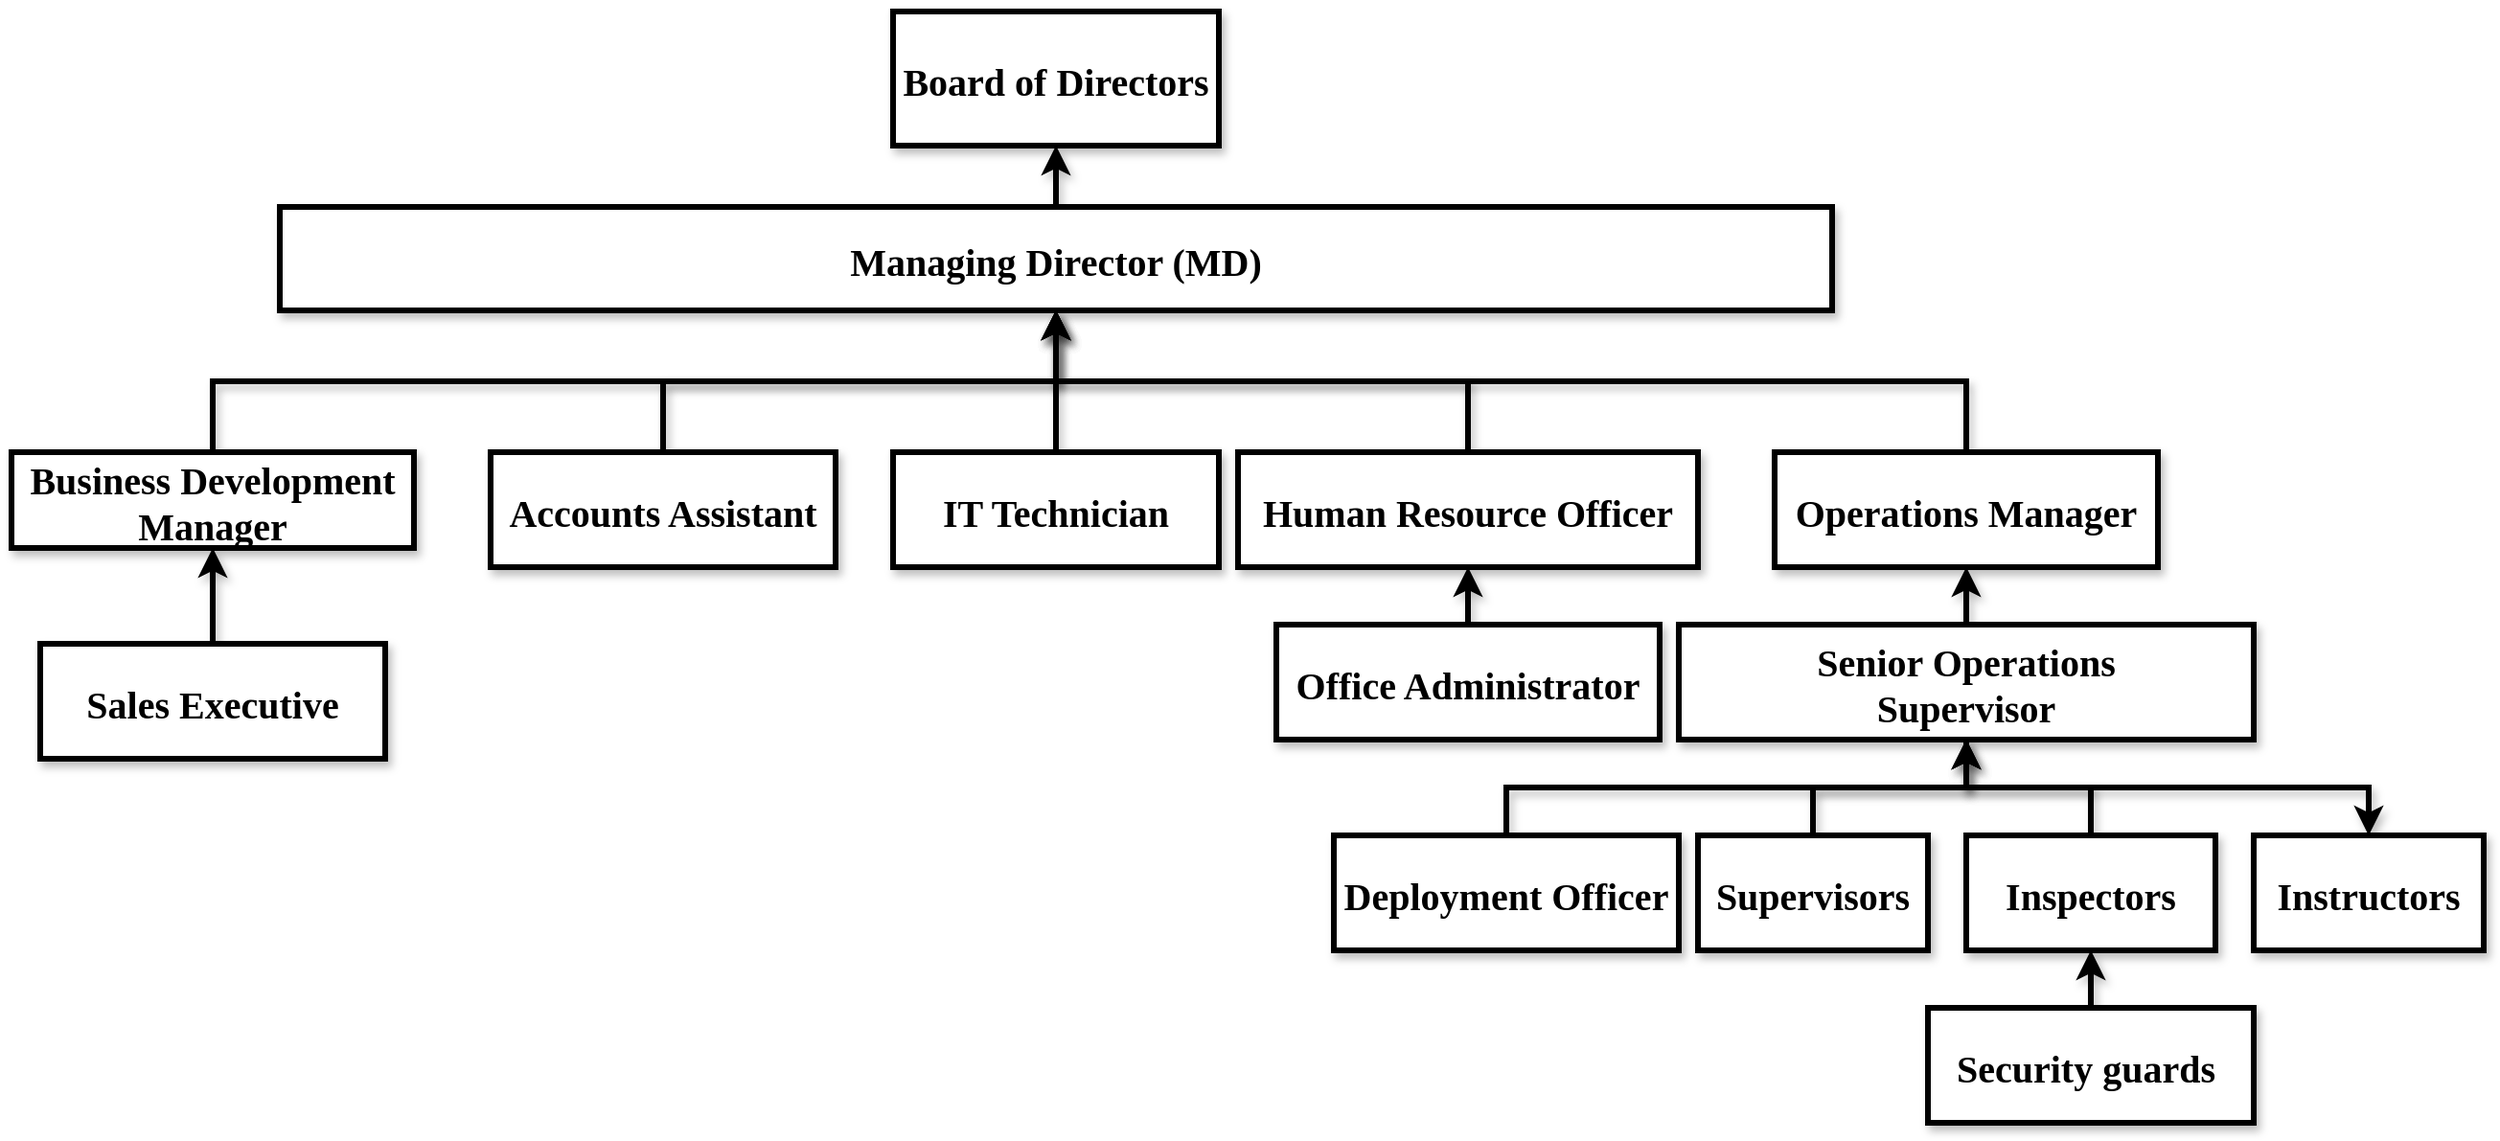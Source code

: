 <mxfile version="26.0.16">
  <diagram name="Page-1" id="AJRmofzPEsTIlUFj2CXO">
    <mxGraphModel dx="1730" dy="460" grid="1" gridSize="10" guides="1" tooltips="1" connect="1" arrows="1" fold="1" page="1" pageScale="1" pageWidth="850" pageHeight="1100" math="0" shadow="0">
      <root>
        <mxCell id="0" />
        <mxCell id="1" parent="0" />
        <mxCell id="A1Uzxhxm5-m14l__Z3a2-18" value="" style="edgeStyle=orthogonalEdgeStyle;rounded=0;orthogonalLoop=1;jettySize=auto;fontStyle=1;shadow=1;fontSize=20;fontFamily=Times New Roman;textShadow=0;labelBorderColor=none;strokeWidth=3;" edge="1" parent="1" source="3" target="A1Uzxhxm5-m14l__Z3a2-17">
          <mxGeometry relative="1" as="geometry" />
        </mxCell>
        <mxCell id="A1Uzxhxm5-m14l__Z3a2-23" value="" style="edgeStyle=orthogonalEdgeStyle;rounded=0;orthogonalLoop=1;jettySize=auto;fontStyle=1;shadow=1;fontSize=20;fontFamily=Times New Roman;textShadow=0;labelBorderColor=none;strokeWidth=3;" edge="1" parent="1" source="A1Uzxhxm5-m14l__Z3a2-22" target="3">
          <mxGeometry relative="1" as="geometry" />
        </mxCell>
        <mxCell id="A1Uzxhxm5-m14l__Z3a2-26" value="" style="edgeStyle=orthogonalEdgeStyle;rounded=0;orthogonalLoop=1;jettySize=auto;fontStyle=1;shadow=1;fontSize=20;fontFamily=Times New Roman;textShadow=0;labelBorderColor=none;strokeWidth=3;" edge="1" parent="1" source="A1Uzxhxm5-m14l__Z3a2-25" target="3">
          <mxGeometry relative="1" as="geometry" />
        </mxCell>
        <mxCell id="A1Uzxhxm5-m14l__Z3a2-28" value="" style="edgeStyle=orthogonalEdgeStyle;rounded=0;orthogonalLoop=1;jettySize=auto;fontStyle=1;shadow=1;fontSize=20;fontFamily=Times New Roman;textShadow=0;labelBorderColor=none;strokeWidth=3;" edge="1" parent="1" source="A1Uzxhxm5-m14l__Z3a2-27" target="3">
          <mxGeometry relative="1" as="geometry" />
        </mxCell>
        <mxCell id="A1Uzxhxm5-m14l__Z3a2-33" value="" style="edgeStyle=orthogonalEdgeStyle;rounded=0;orthogonalLoop=1;jettySize=auto;fontStyle=1;shadow=1;fontSize=20;fontFamily=Times New Roman;textShadow=0;labelBorderColor=none;strokeWidth=3;" edge="1" parent="1" source="A1Uzxhxm5-m14l__Z3a2-32" target="3">
          <mxGeometry relative="1" as="geometry" />
        </mxCell>
        <mxCell id="A1Uzxhxm5-m14l__Z3a2-37" value="" style="edgeStyle=orthogonalEdgeStyle;rounded=0;orthogonalLoop=1;jettySize=auto;fontStyle=1;shadow=1;fontSize=20;fontFamily=Times New Roman;textShadow=0;labelBorderColor=none;strokeWidth=3;" edge="1" parent="1" source="A1Uzxhxm5-m14l__Z3a2-36" target="3">
          <mxGeometry relative="1" as="geometry" />
        </mxCell>
        <mxCell id="3" value="Managing Director (MD)" style="strokeWidth=3;fontStyle=1;shadow=1;fontSize=20;fontFamily=Times New Roman;textShadow=0;labelBorderColor=none;" parent="1" vertex="1">
          <mxGeometry x="-30" y="112" width="810" height="54" as="geometry" />
        </mxCell>
        <mxCell id="A1Uzxhxm5-m14l__Z3a2-17" value="Board of Directors" style="strokeWidth=3;fontStyle=1;shadow=1;fontSize=20;fontFamily=Times New Roman;textShadow=0;labelBorderColor=none;" vertex="1" parent="1">
          <mxGeometry x="290" y="10" width="170" height="70" as="geometry" />
        </mxCell>
        <mxCell id="A1Uzxhxm5-m14l__Z3a2-22" value="Accounts Assistant" style="strokeWidth=3;fontStyle=1;shadow=1;fontSize=20;fontFamily=Times New Roman;textShadow=0;labelBorderColor=none;" vertex="1" parent="1">
          <mxGeometry x="80" y="240" width="180" height="60" as="geometry" />
        </mxCell>
        <mxCell id="A1Uzxhxm5-m14l__Z3a2-25" value="IT Technician" style="strokeWidth=3;fontStyle=1;shadow=1;fontSize=20;fontFamily=Times New Roman;textShadow=0;labelBorderColor=none;" vertex="1" parent="1">
          <mxGeometry x="290" y="240" width="170" height="60" as="geometry" />
        </mxCell>
        <mxCell id="A1Uzxhxm5-m14l__Z3a2-31" value="" style="edgeStyle=orthogonalEdgeStyle;rounded=0;orthogonalLoop=1;jettySize=auto;fontStyle=1;shadow=1;fontSize=20;fontFamily=Times New Roman;textShadow=0;labelBorderColor=none;strokeWidth=3;" edge="1" parent="1" source="A1Uzxhxm5-m14l__Z3a2-30" target="A1Uzxhxm5-m14l__Z3a2-27">
          <mxGeometry relative="1" as="geometry" />
        </mxCell>
        <mxCell id="A1Uzxhxm5-m14l__Z3a2-27" value="Human Resource Officer" style="strokeWidth=3;fontStyle=1;shadow=1;fontSize=20;fontFamily=Times New Roman;textShadow=0;labelBorderColor=none;" vertex="1" parent="1">
          <mxGeometry x="470" y="240" width="240" height="60" as="geometry" />
        </mxCell>
        <mxCell id="A1Uzxhxm5-m14l__Z3a2-30" value="Office Administrator" style="strokeWidth=3;fontStyle=1;shadow=1;fontSize=20;fontFamily=Times New Roman;textShadow=0;labelBorderColor=none;" vertex="1" parent="1">
          <mxGeometry x="490" y="330" width="200" height="60" as="geometry" />
        </mxCell>
        <mxCell id="A1Uzxhxm5-m14l__Z3a2-35" value="" style="edgeStyle=orthogonalEdgeStyle;rounded=0;orthogonalLoop=1;jettySize=auto;fontStyle=1;shadow=1;fontSize=20;fontFamily=Times New Roman;textShadow=0;labelBorderColor=none;strokeWidth=3;" edge="1" parent="1" source="A1Uzxhxm5-m14l__Z3a2-34" target="A1Uzxhxm5-m14l__Z3a2-32">
          <mxGeometry relative="1" as="geometry" />
        </mxCell>
        <mxCell id="A1Uzxhxm5-m14l__Z3a2-32" value="Business Development&#xa;Manager" style="strokeWidth=3;fontStyle=1;shadow=1;fontSize=20;fontFamily=Times New Roman;textShadow=0;labelBorderColor=none;" vertex="1" parent="1">
          <mxGeometry x="-170" y="240" width="210" height="50" as="geometry" />
        </mxCell>
        <mxCell id="A1Uzxhxm5-m14l__Z3a2-34" value="Sales Executive" style="strokeWidth=3;fontStyle=1;shadow=1;fontSize=20;fontFamily=Times New Roman;textShadow=0;labelBorderColor=none;" vertex="1" parent="1">
          <mxGeometry x="-155" y="340" width="180" height="60" as="geometry" />
        </mxCell>
        <mxCell id="A1Uzxhxm5-m14l__Z3a2-39" value="" style="edgeStyle=orthogonalEdgeStyle;rounded=0;orthogonalLoop=1;jettySize=auto;fontStyle=1;shadow=1;fontSize=20;fontFamily=Times New Roman;textShadow=0;labelBorderColor=none;strokeWidth=3;" edge="1" parent="1" source="A1Uzxhxm5-m14l__Z3a2-38" target="A1Uzxhxm5-m14l__Z3a2-36">
          <mxGeometry relative="1" as="geometry" />
        </mxCell>
        <mxCell id="A1Uzxhxm5-m14l__Z3a2-36" value="Operations Manager" style="strokeWidth=3;fontStyle=1;shadow=1;fontSize=20;fontFamily=Times New Roman;textShadow=0;labelBorderColor=none;" vertex="1" parent="1">
          <mxGeometry x="750" y="240" width="200" height="60" as="geometry" />
        </mxCell>
        <mxCell id="A1Uzxhxm5-m14l__Z3a2-41" value="" style="edgeStyle=orthogonalEdgeStyle;rounded=0;orthogonalLoop=1;jettySize=auto;fontStyle=1;shadow=1;fontSize=20;fontFamily=Times New Roman;textShadow=0;labelBorderColor=none;strokeWidth=3;" edge="1" parent="1" source="A1Uzxhxm5-m14l__Z3a2-40" target="A1Uzxhxm5-m14l__Z3a2-38">
          <mxGeometry relative="1" as="geometry" />
        </mxCell>
        <mxCell id="A1Uzxhxm5-m14l__Z3a2-45" value="" style="edgeStyle=orthogonalEdgeStyle;rounded=0;orthogonalLoop=1;jettySize=auto;fontStyle=1;shadow=1;fontSize=20;fontFamily=Times New Roman;textShadow=0;labelBorderColor=none;strokeWidth=3;" edge="1" parent="1" source="A1Uzxhxm5-m14l__Z3a2-44" target="A1Uzxhxm5-m14l__Z3a2-38">
          <mxGeometry relative="1" as="geometry" />
        </mxCell>
        <mxCell id="A1Uzxhxm5-m14l__Z3a2-47" value="" style="edgeStyle=orthogonalEdgeStyle;rounded=0;orthogonalLoop=1;jettySize=auto;fontStyle=1;shadow=1;fontSize=20;fontFamily=Times New Roman;textShadow=0;labelBorderColor=none;strokeWidth=3;" edge="1" parent="1" source="A1Uzxhxm5-m14l__Z3a2-46" target="A1Uzxhxm5-m14l__Z3a2-38">
          <mxGeometry relative="1" as="geometry" />
        </mxCell>
        <mxCell id="A1Uzxhxm5-m14l__Z3a2-49" value="" style="edgeStyle=orthogonalEdgeStyle;rounded=0;orthogonalLoop=1;jettySize=auto;fontStyle=1;shadow=1;fontSize=20;fontFamily=Times New Roman;textShadow=0;labelBorderColor=none;strokeWidth=3;" edge="1" parent="1" source="A1Uzxhxm5-m14l__Z3a2-38" target="A1Uzxhxm5-m14l__Z3a2-48">
          <mxGeometry relative="1" as="geometry" />
        </mxCell>
        <mxCell id="A1Uzxhxm5-m14l__Z3a2-38" value="Senior Operations&#xa;Supervisor" style="strokeWidth=3;fontStyle=1;shadow=1;fontSize=20;fontFamily=Times New Roman;textShadow=0;labelBorderColor=none;" vertex="1" parent="1">
          <mxGeometry x="700" y="330" width="300" height="60" as="geometry" />
        </mxCell>
        <mxCell id="A1Uzxhxm5-m14l__Z3a2-40" value="Deployment Officer" style="strokeWidth=3;fontStyle=1;shadow=1;fontSize=20;fontFamily=Times New Roman;textShadow=0;labelBorderColor=none;" vertex="1" parent="1">
          <mxGeometry x="520" y="440" width="180" height="60" as="geometry" />
        </mxCell>
        <mxCell id="A1Uzxhxm5-m14l__Z3a2-51" value="" style="edgeStyle=orthogonalEdgeStyle;rounded=0;orthogonalLoop=1;jettySize=auto;fontStyle=1;shadow=1;fontSize=20;fontFamily=Times New Roman;textShadow=0;labelBorderColor=none;strokeWidth=3;" edge="1" parent="1" source="A1Uzxhxm5-m14l__Z3a2-50" target="A1Uzxhxm5-m14l__Z3a2-44">
          <mxGeometry relative="1" as="geometry" />
        </mxCell>
        <mxCell id="A1Uzxhxm5-m14l__Z3a2-44" value="Inspectors" style="strokeWidth=3;fontStyle=1;shadow=1;fontSize=20;fontFamily=Times New Roman;textShadow=0;labelBorderColor=none;" vertex="1" parent="1">
          <mxGeometry x="850" y="440" width="130" height="60" as="geometry" />
        </mxCell>
        <mxCell id="A1Uzxhxm5-m14l__Z3a2-46" value="Supervisors" style="strokeWidth=3;fontStyle=1;shadow=1;fontSize=20;fontFamily=Times New Roman;textShadow=0;labelBorderColor=none;" vertex="1" parent="1">
          <mxGeometry x="710" y="440" width="120" height="60" as="geometry" />
        </mxCell>
        <mxCell id="A1Uzxhxm5-m14l__Z3a2-48" value="Instructors" style="strokeWidth=3;fontStyle=1;shadow=1;fontSize=20;fontFamily=Times New Roman;textShadow=0;labelBorderColor=none;" vertex="1" parent="1">
          <mxGeometry x="1000" y="440" width="120" height="60" as="geometry" />
        </mxCell>
        <mxCell id="A1Uzxhxm5-m14l__Z3a2-50" value="Security guards " style="strokeWidth=3;fontStyle=1;shadow=1;fontSize=20;fontFamily=Times New Roman;textShadow=0;labelBorderColor=none;" vertex="1" parent="1">
          <mxGeometry x="830" y="530" width="170" height="60" as="geometry" />
        </mxCell>
      </root>
    </mxGraphModel>
  </diagram>
</mxfile>
